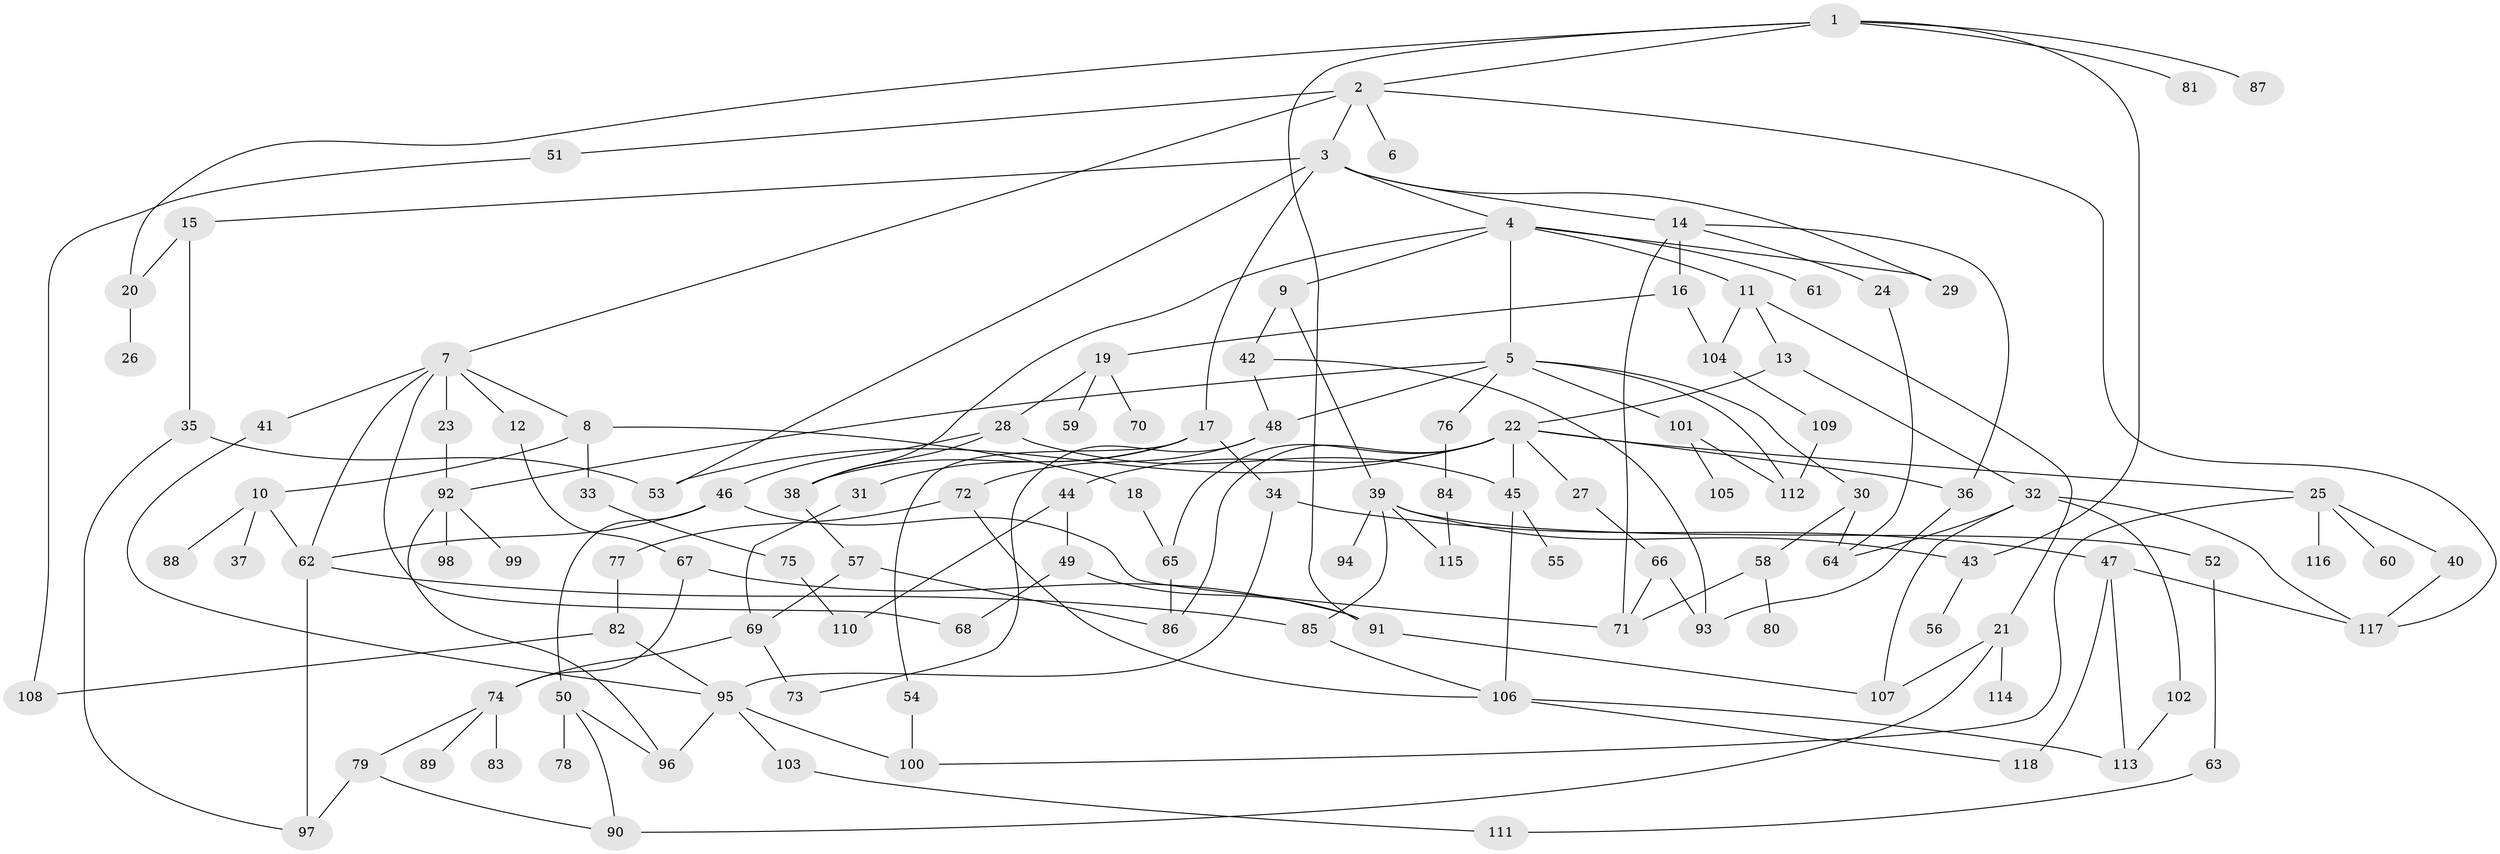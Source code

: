 // Generated by graph-tools (version 1.1) at 2025/49/03/09/25 03:49:26]
// undirected, 118 vertices, 174 edges
graph export_dot {
graph [start="1"]
  node [color=gray90,style=filled];
  1;
  2;
  3;
  4;
  5;
  6;
  7;
  8;
  9;
  10;
  11;
  12;
  13;
  14;
  15;
  16;
  17;
  18;
  19;
  20;
  21;
  22;
  23;
  24;
  25;
  26;
  27;
  28;
  29;
  30;
  31;
  32;
  33;
  34;
  35;
  36;
  37;
  38;
  39;
  40;
  41;
  42;
  43;
  44;
  45;
  46;
  47;
  48;
  49;
  50;
  51;
  52;
  53;
  54;
  55;
  56;
  57;
  58;
  59;
  60;
  61;
  62;
  63;
  64;
  65;
  66;
  67;
  68;
  69;
  70;
  71;
  72;
  73;
  74;
  75;
  76;
  77;
  78;
  79;
  80;
  81;
  82;
  83;
  84;
  85;
  86;
  87;
  88;
  89;
  90;
  91;
  92;
  93;
  94;
  95;
  96;
  97;
  98;
  99;
  100;
  101;
  102;
  103;
  104;
  105;
  106;
  107;
  108;
  109;
  110;
  111;
  112;
  113;
  114;
  115;
  116;
  117;
  118;
  1 -- 2;
  1 -- 43;
  1 -- 81;
  1 -- 87;
  1 -- 20;
  1 -- 91;
  2 -- 3;
  2 -- 6;
  2 -- 7;
  2 -- 51;
  2 -- 117;
  3 -- 4;
  3 -- 14;
  3 -- 15;
  3 -- 17;
  3 -- 29;
  3 -- 53;
  4 -- 5;
  4 -- 9;
  4 -- 11;
  4 -- 61;
  4 -- 29;
  4 -- 38;
  5 -- 30;
  5 -- 76;
  5 -- 101;
  5 -- 112;
  5 -- 48;
  5 -- 92;
  7 -- 8;
  7 -- 12;
  7 -- 23;
  7 -- 41;
  7 -- 62;
  7 -- 68;
  8 -- 10;
  8 -- 18;
  8 -- 33;
  9 -- 39;
  9 -- 42;
  10 -- 37;
  10 -- 88;
  10 -- 62;
  11 -- 13;
  11 -- 21;
  11 -- 104;
  12 -- 67;
  13 -- 22;
  13 -- 32;
  14 -- 16;
  14 -- 24;
  14 -- 36;
  14 -- 71;
  15 -- 20;
  15 -- 35;
  16 -- 19;
  16 -- 104;
  17 -- 31;
  17 -- 34;
  17 -- 54;
  17 -- 38;
  18 -- 65;
  19 -- 28;
  19 -- 59;
  19 -- 70;
  20 -- 26;
  21 -- 107;
  21 -- 114;
  21 -- 90;
  22 -- 25;
  22 -- 27;
  22 -- 44;
  22 -- 53;
  22 -- 65;
  22 -- 36;
  22 -- 86;
  22 -- 45;
  23 -- 92;
  24 -- 64;
  25 -- 40;
  25 -- 60;
  25 -- 116;
  25 -- 100;
  27 -- 66;
  28 -- 38;
  28 -- 45;
  28 -- 46;
  30 -- 58;
  30 -- 64;
  31 -- 69;
  32 -- 102;
  32 -- 117;
  32 -- 107;
  32 -- 64;
  33 -- 75;
  34 -- 47;
  34 -- 95;
  35 -- 97;
  35 -- 53;
  36 -- 93;
  38 -- 57;
  39 -- 52;
  39 -- 85;
  39 -- 94;
  39 -- 43;
  39 -- 115;
  40 -- 117;
  41 -- 95;
  42 -- 48;
  42 -- 93;
  43 -- 56;
  44 -- 49;
  44 -- 110;
  45 -- 55;
  45 -- 106;
  46 -- 50;
  46 -- 62;
  46 -- 71;
  47 -- 118;
  47 -- 117;
  47 -- 113;
  48 -- 72;
  48 -- 73;
  49 -- 91;
  49 -- 68;
  50 -- 78;
  50 -- 96;
  50 -- 90;
  51 -- 108;
  52 -- 63;
  54 -- 100;
  57 -- 69;
  57 -- 86;
  58 -- 80;
  58 -- 71;
  62 -- 85;
  62 -- 97;
  63 -- 111;
  65 -- 86;
  66 -- 71;
  66 -- 93;
  67 -- 74;
  67 -- 91;
  69 -- 73;
  69 -- 74;
  72 -- 77;
  72 -- 106;
  74 -- 79;
  74 -- 83;
  74 -- 89;
  75 -- 110;
  76 -- 84;
  77 -- 82;
  79 -- 90;
  79 -- 97;
  82 -- 108;
  82 -- 95;
  84 -- 115;
  85 -- 106;
  91 -- 107;
  92 -- 96;
  92 -- 98;
  92 -- 99;
  95 -- 100;
  95 -- 103;
  95 -- 96;
  101 -- 105;
  101 -- 112;
  102 -- 113;
  103 -- 111;
  104 -- 109;
  106 -- 113;
  106 -- 118;
  109 -- 112;
}

